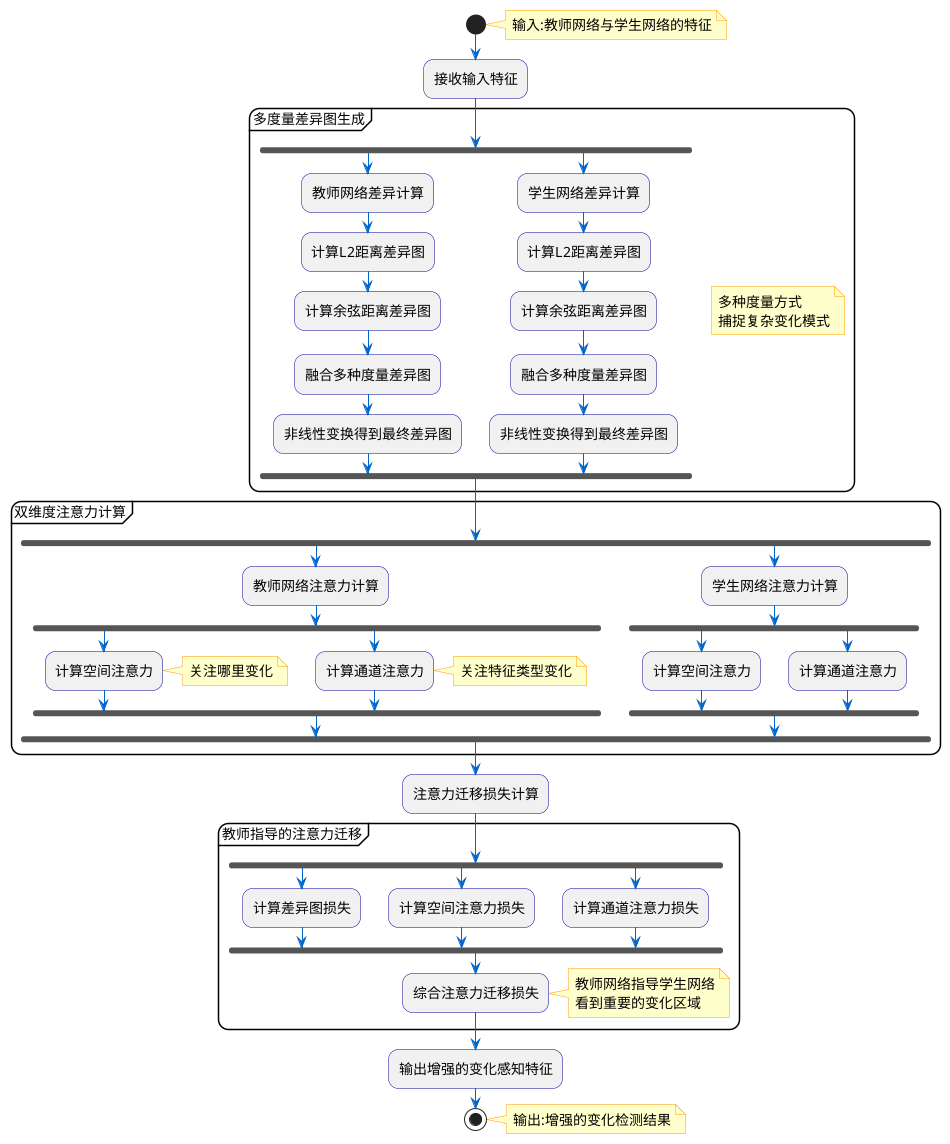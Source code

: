 @startuml
skinparam backgroundColor white
skinparam roundcorner 20
skinparam ArrowColor #0066CC
skinparam ActivityBorderColor #000099
skinparam ActivityFontSize 14
skinparam noteBorderColor #FF9900
skinparam noteFontSize 14
skinparam noteBackgroundColor #FFFFCC

start
note right: 输入:教师网络与学生网络的特征

:接收输入特征;

partition "多度量差异图生成" {
  fork
    :教师网络差异计算;
    :计算L2距离差异图;
    :计算余弦距离差异图;
    :融合多种度量差异图;
    :非线性变换得到最终差异图;
  fork again
    :学生网络差异计算;
    :计算L2距离差异图;
    :计算余弦距离差异图;
    :融合多种度量差异图;
    :非线性变换得到最终差异图;
  end fork
}
note right: 多种度量方式\n捕捉复杂变化模式

partition "双维度注意力计算" {
  fork
    :教师网络注意力计算;
    fork
      :计算空间注意力;
      note right: 关注哪里变化
    fork again
      :计算通道注意力;
      note right: 关注特征类型变化
    end fork
  fork again
    :学生网络注意力计算;
    fork
      :计算空间注意力;
    fork again
      :计算通道注意力;
    end fork
  end fork
}

:注意力迁移损失计算;

partition "教师指导的注意力迁移" {
  fork
    :计算差异图损失;
  fork again
    :计算空间注意力损失;
  fork again
    :计算通道注意力损失;
  end fork
  
  :综合注意力迁移损失;
}
note right: 教师网络指导学生网络\n看到重要的变化区域

:输出增强的变化感知特征;

stop

note right: 输出:增强的变化检测结果
@enduml 
